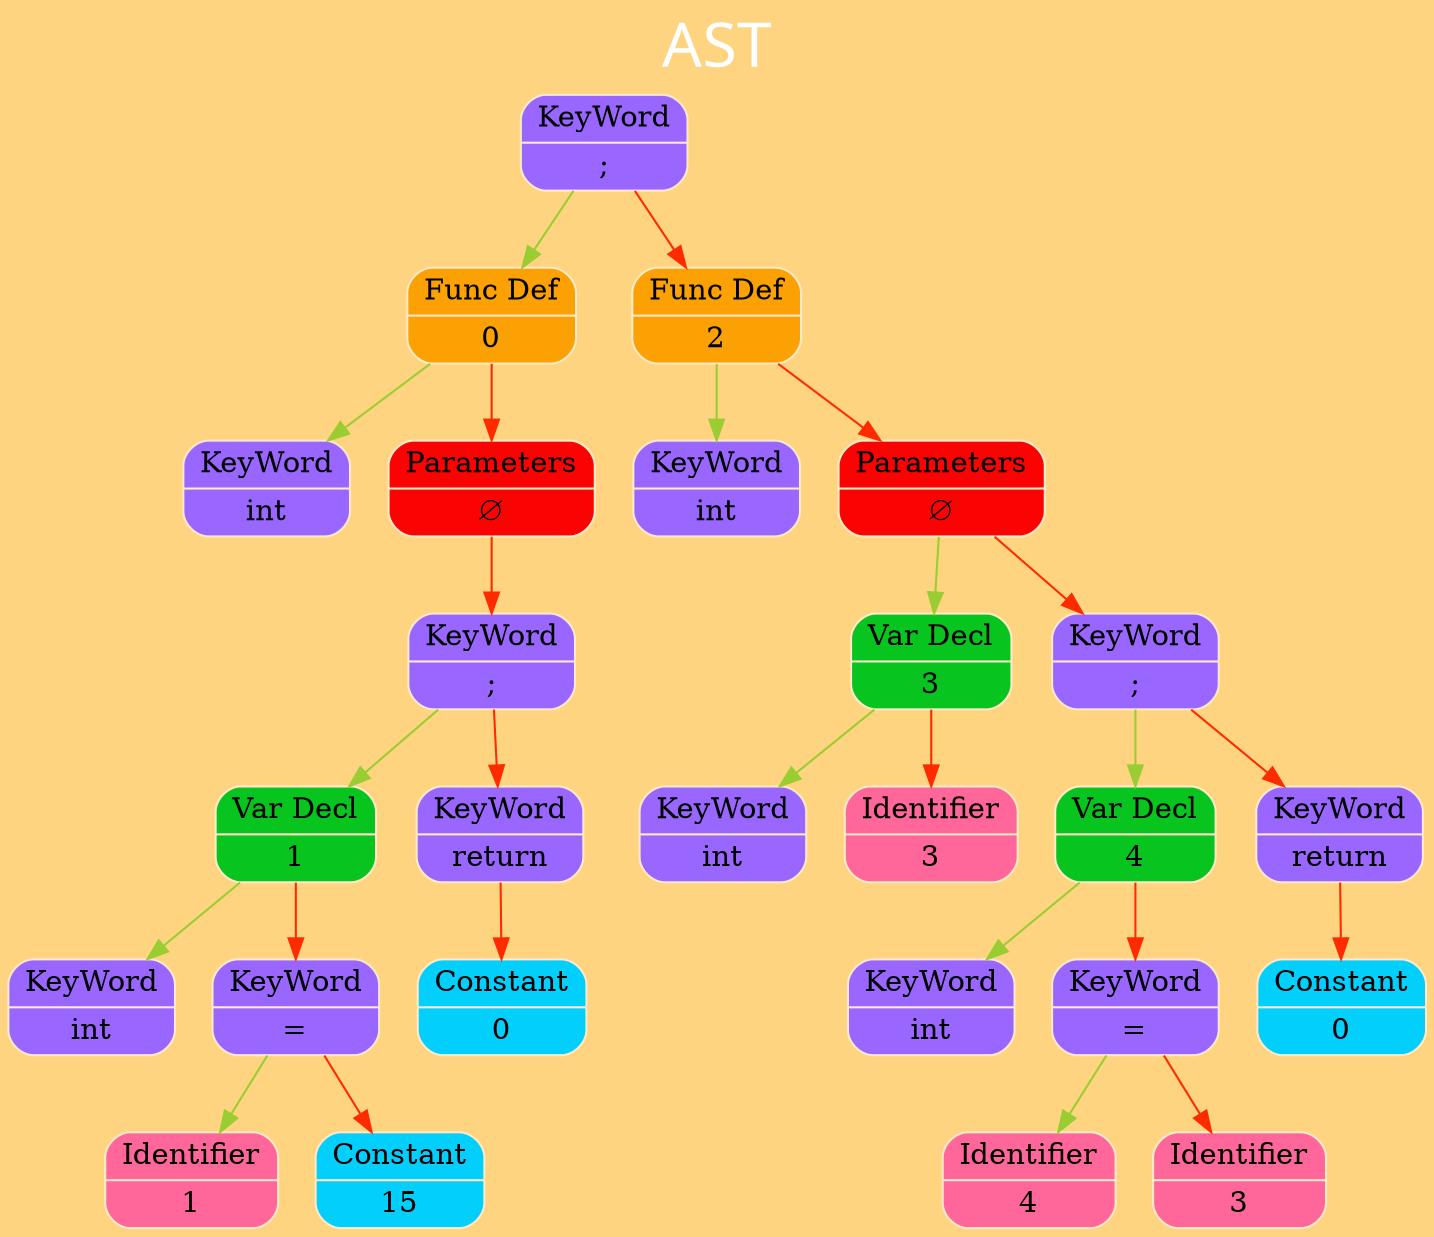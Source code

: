 digraph G
{
charset="latin1";
label="AST";
labelloc="t";
fontsize=30
fontname="Verdana";
fontcolor="#FFFFFF"

rankdir=TB;size="200,300";bgcolor="#ffd480";
 node_0x504000000750 [shape=record,style="rounded,filled",fillcolor="#9966FF",color="#FFE9C7",label=" { { KeyWord } | { &#x3B; } } " ]; node_0x504000000750 -> node_0x5040000004d0 [color = "#9ACD32", arrowsize = 1] ;
 node_0x5040000004d0 [shape=record,style="rounded,filled",fillcolor="#fca103",color="#FFE9C7",label=" { { Func Def } | { 0 } } " ]; node_0x5040000004d0 -> node_0x504000000490 [color = "#9ACD32", arrowsize = 1] ;
 node_0x504000000490 [shape=record,style="rounded,filled",fillcolor="#9966FF",color="#FFE9C7",label=" { { KeyWord } | { int } } " ]; node_0x5040000004d0 -> node_0x504000000510 [color = "#FF2B00", arrowsize = 1] ;
 node_0x504000000510 [shape=record,style="rounded,filled",fillcolor="#fc0303",color="#FFE9C7",label=" { { Parameters } | { &#8709; } } " ]; node_0x504000000510 -> node_0x504000000550 [color = "#FF2B00", arrowsize = 1] ;
 node_0x504000000550 [shape=record,style="rounded,filled",fillcolor="#9966FF",color="#FFE9C7",label=" { { KeyWord } | { &#x3B; } } " ]; node_0x504000000550 -> node_0x504000000610 [color = "#9ACD32", arrowsize = 1] ;
 node_0x504000000610 [shape=record,style="rounded,filled",fillcolor="#08c41e",color="#FFE9C7",label=" { { Var Decl } | { 1 } } " ]; node_0x504000000610 -> node_0x504000000590 [color = "#9ACD32", arrowsize = 1] ;
 node_0x504000000590 [shape=record,style="rounded,filled",fillcolor="#9966FF",color="#FFE9C7",label=" { { KeyWord } | { int } } " ]; node_0x504000000610 -> node_0x504000000650 [color = "#FF2B00", arrowsize = 1] ;
 node_0x504000000650 [shape=record,style="rounded,filled",fillcolor="#9966FF",color="#FFE9C7",label=" { { KeyWord } | { &#x3D; } } " ]; node_0x504000000650 -> node_0x5040000005d0 [color = "#9ACD32", arrowsize = 1] ;
 node_0x5040000005d0 [shape=record,style="rounded,filled",fillcolor="#ff6699",color="#FFE9C7",label=" { { Identifier } | { 1 } } " ]; node_0x504000000650 -> node_0x504000000690 [color = "#FF2B00", arrowsize = 1] ;
 node_0x504000000690 [shape=record,style="rounded,filled",fillcolor="#03cffc",color="#FFE9C7",label=" { { Constant } | { 15 } } " ]; node_0x504000000550 -> node_0x5040000006d0 [color = "#FF2B00", arrowsize = 1] ;
 node_0x5040000006d0 [shape=record,style="rounded,filled",fillcolor="#9966FF",color="#FFE9C7",label=" { { KeyWord } | { return } } " ]; node_0x5040000006d0 -> node_0x504000000710 [color = "#FF2B00", arrowsize = 1] ;
 node_0x504000000710 [shape=record,style="rounded,filled",fillcolor="#03cffc",color="#FFE9C7",label=" { { Constant } | { 0 } } " ]; node_0x504000000750 -> node_0x5040000007d0 [color = "#FF2B00", arrowsize = 1] ;
 node_0x5040000007d0 [shape=record,style="rounded,filled",fillcolor="#fca103",color="#FFE9C7",label=" { { Func Def } | { 2 } } " ]; node_0x5040000007d0 -> node_0x504000000790 [color = "#9ACD32", arrowsize = 1] ;
 node_0x504000000790 [shape=record,style="rounded,filled",fillcolor="#9966FF",color="#FFE9C7",label=" { { KeyWord } | { int } } " ]; node_0x5040000007d0 -> node_0x504000000810 [color = "#FF2B00", arrowsize = 1] ;
 node_0x504000000810 [shape=record,style="rounded,filled",fillcolor="#fc0303",color="#FFE9C7",label=" { { Parameters } | { &#8709; } } " ]; node_0x504000000810 -> node_0x5040000008d0 [color = "#9ACD32", arrowsize = 1] ;
 node_0x5040000008d0 [shape=record,style="rounded,filled",fillcolor="#08c41e",color="#FFE9C7",label=" { { Var Decl } | { 3 } } " ]; node_0x5040000008d0 -> node_0x504000000850 [color = "#9ACD32", arrowsize = 1] ;
 node_0x504000000850 [shape=record,style="rounded,filled",fillcolor="#9966FF",color="#FFE9C7",label=" { { KeyWord } | { int } } " ]; node_0x5040000008d0 -> node_0x504000000890 [color = "#FF2B00", arrowsize = 1] ;
 node_0x504000000890 [shape=record,style="rounded,filled",fillcolor="#ff6699",color="#FFE9C7",label=" { { Identifier } | { 3 } } " ]; node_0x504000000810 -> node_0x504000000910 [color = "#FF2B00", arrowsize = 1] ;
 node_0x504000000910 [shape=record,style="rounded,filled",fillcolor="#9966FF",color="#FFE9C7",label=" { { KeyWord } | { &#x3B; } } " ]; node_0x504000000910 -> node_0x5040000009d0 [color = "#9ACD32", arrowsize = 1] ;
 node_0x5040000009d0 [shape=record,style="rounded,filled",fillcolor="#08c41e",color="#FFE9C7",label=" { { Var Decl } | { 4 } } " ]; node_0x5040000009d0 -> node_0x504000000950 [color = "#9ACD32", arrowsize = 1] ;
 node_0x504000000950 [shape=record,style="rounded,filled",fillcolor="#9966FF",color="#FFE9C7",label=" { { KeyWord } | { int } } " ]; node_0x5040000009d0 -> node_0x504000000a10 [color = "#FF2B00", arrowsize = 1] ;
 node_0x504000000a10 [shape=record,style="rounded,filled",fillcolor="#9966FF",color="#FFE9C7",label=" { { KeyWord } | { &#x3D; } } " ]; node_0x504000000a10 -> node_0x504000000990 [color = "#9ACD32", arrowsize = 1] ;
 node_0x504000000990 [shape=record,style="rounded,filled",fillcolor="#ff6699",color="#FFE9C7",label=" { { Identifier } | { 4 } } " ]; node_0x504000000a10 -> node_0x504000000a50 [color = "#FF2B00", arrowsize = 1] ;
 node_0x504000000a50 [shape=record,style="rounded,filled",fillcolor="#ff6699",color="#FFE9C7",label=" { { Identifier } | { 3 } } " ]; node_0x504000000910 -> node_0x504000000a90 [color = "#FF2B00", arrowsize = 1] ;
 node_0x504000000a90 [shape=record,style="rounded,filled",fillcolor="#9966FF",color="#FFE9C7",label=" { { KeyWord } | { return } } " ]; node_0x504000000a90 -> node_0x504000000ad0 [color = "#FF2B00", arrowsize = 1] ;
 node_0x504000000ad0 [shape=record,style="rounded,filled",fillcolor="#03cffc",color="#FFE9C7",label=" { { Constant } | { 0 } } " ]; 
}
